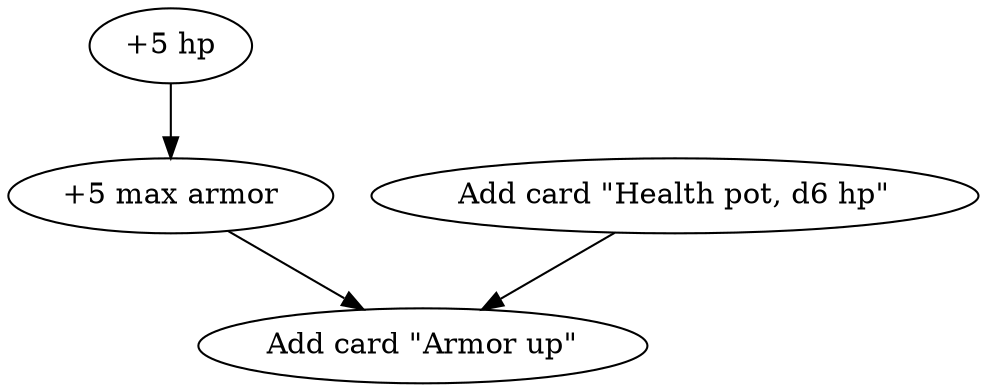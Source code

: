 digraph G {
  health [label="+5 hp"]
  armor [label="+5 max armor"]
  card1 [label="Add card \"Health pot, d6 hp\""]
  card2 [label="Add card \"Armor up\""]
  health -> armor
  armor -> card2
  card1 -> card2
}